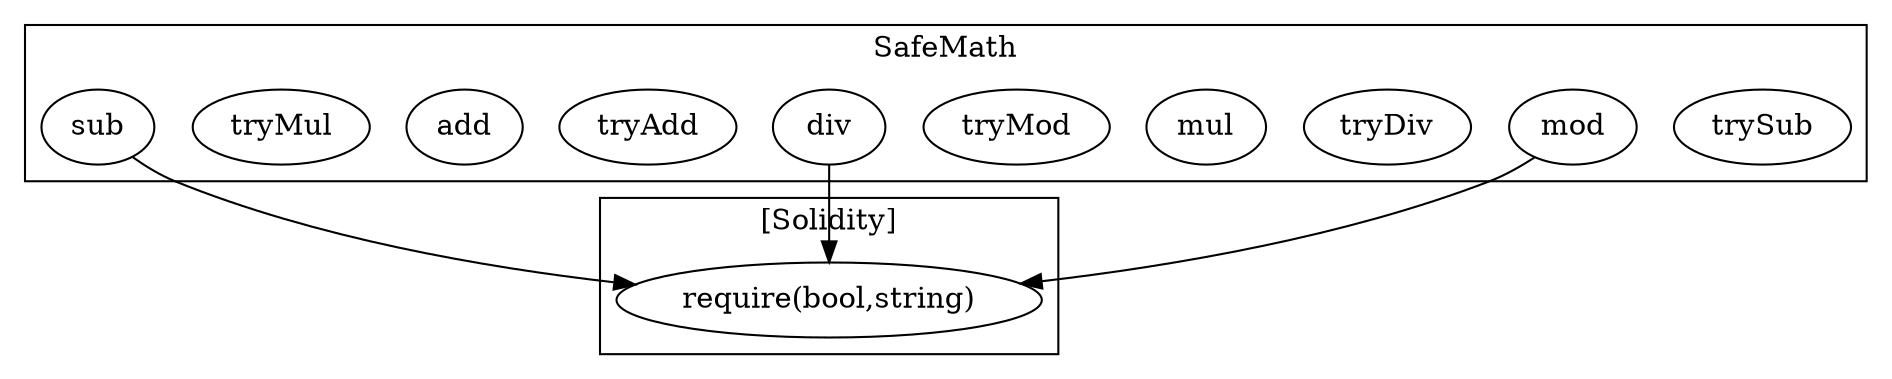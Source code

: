 strict digraph {
subgraph cluster_1706_SafeMath {
label = "SafeMath"
"1706_trySub" [label="trySub"]
"1706_mod" [label="mod"]
"1706_tryDiv" [label="tryDiv"]
"1706_mul" [label="mul"]
"1706_tryMod" [label="tryMod"]
"1706_div" [label="div"]
"1706_tryAdd" [label="tryAdd"]
"1706_add" [label="add"]
"1706_tryMul" [label="tryMul"]
"1706_sub" [label="sub"]
}subgraph cluster_solidity {
label = "[Solidity]"
"require(bool,string)" 
"1706_div" -> "require(bool,string)"
"1706_mod" -> "require(bool,string)"
"1706_sub" -> "require(bool,string)"
}
}